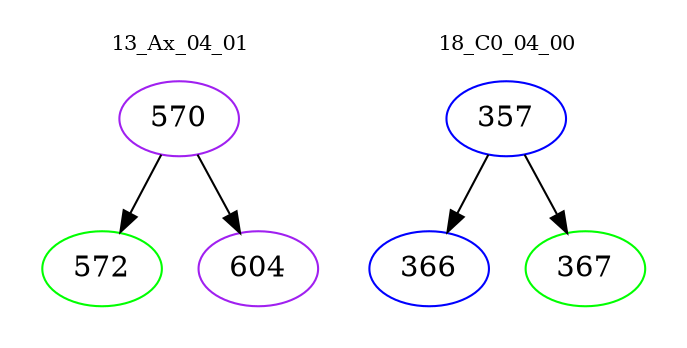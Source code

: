 digraph{
subgraph cluster_0 {
color = white
label = "13_Ax_04_01";
fontsize=10;
T0_570 [label="570", color="purple"]
T0_570 -> T0_572 [color="black"]
T0_572 [label="572", color="green"]
T0_570 -> T0_604 [color="black"]
T0_604 [label="604", color="purple"]
}
subgraph cluster_1 {
color = white
label = "18_C0_04_00";
fontsize=10;
T1_357 [label="357", color="blue"]
T1_357 -> T1_366 [color="black"]
T1_366 [label="366", color="blue"]
T1_357 -> T1_367 [color="black"]
T1_367 [label="367", color="green"]
}
}
